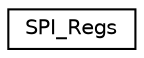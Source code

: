digraph "Graphical Class Hierarchy"
{
 // LATEX_PDF_SIZE
  edge [fontname="Helvetica",fontsize="10",labelfontname="Helvetica",labelfontsize="10"];
  node [fontname="Helvetica",fontsize="10",shape=record];
  rankdir="LR";
  Node0 [label="SPI_Regs",height=0.2,width=0.4,color="black", fillcolor="white", style="filled",URL="$structSPI__Regs.html",tooltip=" "];
}
